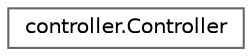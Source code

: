 digraph "Graphical Class Hierarchy"
{
 // LATEX_PDF_SIZE
  bgcolor="transparent";
  edge [fontname=Helvetica,fontsize=10,labelfontname=Helvetica,labelfontsize=10];
  node [fontname=Helvetica,fontsize=10,shape=box,height=0.2,width=0.4];
  rankdir="LR";
  Node0 [label="controller.Controller",height=0.2,width=0.4,color="grey40", fillcolor="white", style="filled",URL="$classcontroller_1_1_controller.html",tooltip="This class implements a closed feedbackloop with the encoder reader and motor driver."];
}
